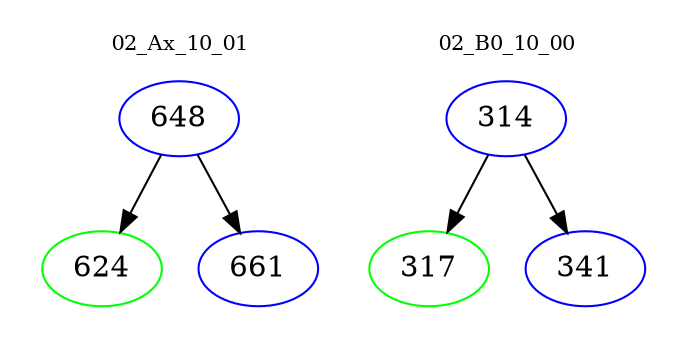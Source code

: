 digraph{
subgraph cluster_0 {
color = white
label = "02_Ax_10_01";
fontsize=10;
T0_648 [label="648", color="blue"]
T0_648 -> T0_624 [color="black"]
T0_624 [label="624", color="green"]
T0_648 -> T0_661 [color="black"]
T0_661 [label="661", color="blue"]
}
subgraph cluster_1 {
color = white
label = "02_B0_10_00";
fontsize=10;
T1_314 [label="314", color="blue"]
T1_314 -> T1_317 [color="black"]
T1_317 [label="317", color="green"]
T1_314 -> T1_341 [color="black"]
T1_341 [label="341", color="blue"]
}
}
